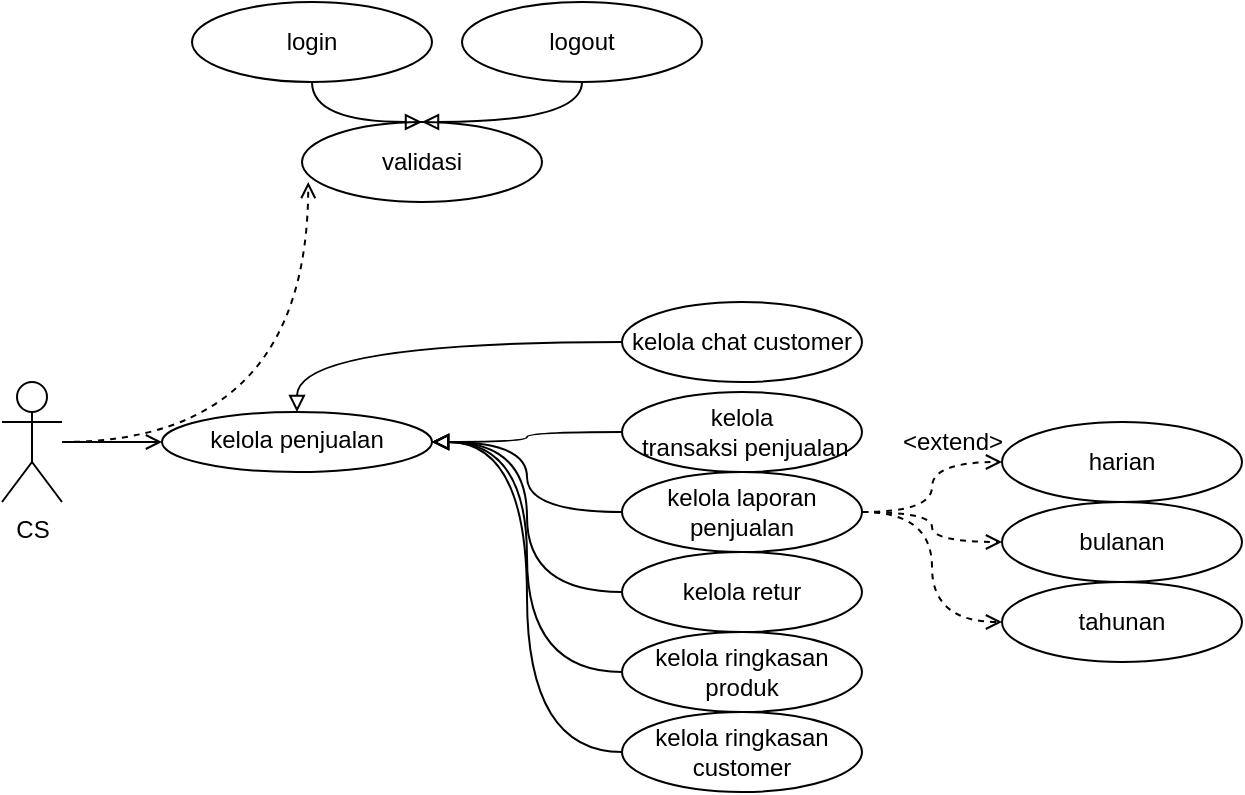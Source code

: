 <mxfile version="20.8.4" type="github" pages="2">
  <diagram id="A3rDUd78-nlU2u0nx2cw" name="usecase">
    <mxGraphModel dx="1156" dy="630" grid="1" gridSize="10" guides="1" tooltips="1" connect="1" arrows="1" fold="1" page="1" pageScale="1" pageWidth="850" pageHeight="1100" math="0" shadow="0">
      <root>
        <mxCell id="0" />
        <mxCell id="1" parent="0" />
        <mxCell id="8T4wW3tamdMGNqBaI0kV-3" value="" style="rounded=0;orthogonalLoop=1;jettySize=auto;html=1;endArrow=open;endFill=0;edgeStyle=orthogonalEdgeStyle;curved=1;" edge="1" parent="1" source="8T4wW3tamdMGNqBaI0kV-1" target="8T4wW3tamdMGNqBaI0kV-2">
          <mxGeometry relative="1" as="geometry" />
        </mxCell>
        <mxCell id="8T4wW3tamdMGNqBaI0kV-26" style="edgeStyle=orthogonalEdgeStyle;curved=1;rounded=0;orthogonalLoop=1;jettySize=auto;html=1;entryX=0.026;entryY=0.75;entryDx=0;entryDy=0;entryPerimeter=0;dashed=1;endArrow=open;endFill=0;" edge="1" parent="1" source="8T4wW3tamdMGNqBaI0kV-1" target="8T4wW3tamdMGNqBaI0kV-25">
          <mxGeometry relative="1" as="geometry" />
        </mxCell>
        <mxCell id="8T4wW3tamdMGNqBaI0kV-1" value="CS&lt;br&gt;" style="shape=umlActor;verticalLabelPosition=bottom;verticalAlign=top;html=1;outlineConnect=0;" vertex="1" parent="1">
          <mxGeometry x="50" y="220" width="30" height="60" as="geometry" />
        </mxCell>
        <mxCell id="8T4wW3tamdMGNqBaI0kV-2" value="kelola penjualan&lt;br&gt;" style="ellipse;whiteSpace=wrap;html=1;verticalAlign=top;" vertex="1" parent="1">
          <mxGeometry x="130" y="235" width="135" height="30" as="geometry" />
        </mxCell>
        <mxCell id="8T4wW3tamdMGNqBaI0kV-5" value="" style="rounded=0;orthogonalLoop=1;jettySize=auto;html=1;endArrow=block;endFill=0;edgeStyle=orthogonalEdgeStyle;curved=1;" edge="1" parent="1" source="8T4wW3tamdMGNqBaI0kV-4" target="8T4wW3tamdMGNqBaI0kV-2">
          <mxGeometry relative="1" as="geometry" />
        </mxCell>
        <mxCell id="8T4wW3tamdMGNqBaI0kV-4" value="kelola chat customer" style="ellipse;whiteSpace=wrap;html=1;" vertex="1" parent="1">
          <mxGeometry x="360" y="180" width="120" height="40" as="geometry" />
        </mxCell>
        <mxCell id="8T4wW3tamdMGNqBaI0kV-7" style="rounded=0;orthogonalLoop=1;jettySize=auto;html=1;endArrow=block;endFill=0;edgeStyle=orthogonalEdgeStyle;curved=1;" edge="1" parent="1" source="8T4wW3tamdMGNqBaI0kV-6" target="8T4wW3tamdMGNqBaI0kV-2">
          <mxGeometry relative="1" as="geometry" />
        </mxCell>
        <mxCell id="8T4wW3tamdMGNqBaI0kV-6" value="kelola&lt;br&gt;&amp;nbsp;transaksi penjualan" style="ellipse;whiteSpace=wrap;html=1;" vertex="1" parent="1">
          <mxGeometry x="360" y="225" width="120" height="40" as="geometry" />
        </mxCell>
        <mxCell id="8T4wW3tamdMGNqBaI0kV-9" style="rounded=0;orthogonalLoop=1;jettySize=auto;html=1;entryX=1;entryY=0.5;entryDx=0;entryDy=0;endArrow=block;endFill=0;edgeStyle=orthogonalEdgeStyle;curved=1;" edge="1" parent="1" source="8T4wW3tamdMGNqBaI0kV-8" target="8T4wW3tamdMGNqBaI0kV-2">
          <mxGeometry relative="1" as="geometry" />
        </mxCell>
        <mxCell id="8T4wW3tamdMGNqBaI0kV-17" value="" style="rounded=0;orthogonalLoop=1;jettySize=auto;html=1;endArrow=open;endFill=0;dashed=1;edgeStyle=orthogonalEdgeStyle;curved=1;" edge="1" parent="1" source="8T4wW3tamdMGNqBaI0kV-8" target="8T4wW3tamdMGNqBaI0kV-16">
          <mxGeometry relative="1" as="geometry" />
        </mxCell>
        <mxCell id="8T4wW3tamdMGNqBaI0kV-21" style="rounded=0;orthogonalLoop=1;jettySize=auto;html=1;dashed=1;endArrow=open;endFill=0;edgeStyle=orthogonalEdgeStyle;curved=1;" edge="1" parent="1" source="8T4wW3tamdMGNqBaI0kV-8" target="8T4wW3tamdMGNqBaI0kV-18">
          <mxGeometry relative="1" as="geometry" />
        </mxCell>
        <mxCell id="8T4wW3tamdMGNqBaI0kV-22" style="rounded=0;orthogonalLoop=1;jettySize=auto;html=1;entryX=0;entryY=0.5;entryDx=0;entryDy=0;dashed=1;endArrow=open;endFill=0;edgeStyle=orthogonalEdgeStyle;curved=1;" edge="1" parent="1" source="8T4wW3tamdMGNqBaI0kV-8" target="8T4wW3tamdMGNqBaI0kV-19">
          <mxGeometry relative="1" as="geometry" />
        </mxCell>
        <mxCell id="8T4wW3tamdMGNqBaI0kV-8" value="kelola laporan penjualan" style="ellipse;whiteSpace=wrap;html=1;" vertex="1" parent="1">
          <mxGeometry x="360" y="265" width="120" height="40" as="geometry" />
        </mxCell>
        <mxCell id="8T4wW3tamdMGNqBaI0kV-11" style="rounded=0;orthogonalLoop=1;jettySize=auto;html=1;entryX=1;entryY=0.5;entryDx=0;entryDy=0;endArrow=block;endFill=0;edgeStyle=orthogonalEdgeStyle;curved=1;" edge="1" parent="1" source="8T4wW3tamdMGNqBaI0kV-10" target="8T4wW3tamdMGNqBaI0kV-2">
          <mxGeometry relative="1" as="geometry" />
        </mxCell>
        <mxCell id="8T4wW3tamdMGNqBaI0kV-10" value="kelola retur" style="ellipse;whiteSpace=wrap;html=1;" vertex="1" parent="1">
          <mxGeometry x="360" y="305" width="120" height="40" as="geometry" />
        </mxCell>
        <mxCell id="8T4wW3tamdMGNqBaI0kV-14" style="rounded=0;orthogonalLoop=1;jettySize=auto;html=1;entryX=1;entryY=0.5;entryDx=0;entryDy=0;endArrow=block;endFill=0;edgeStyle=orthogonalEdgeStyle;curved=1;" edge="1" parent="1" source="8T4wW3tamdMGNqBaI0kV-12" target="8T4wW3tamdMGNqBaI0kV-2">
          <mxGeometry relative="1" as="geometry" />
        </mxCell>
        <mxCell id="8T4wW3tamdMGNqBaI0kV-12" value="kelola ringkasan produk" style="ellipse;whiteSpace=wrap;html=1;" vertex="1" parent="1">
          <mxGeometry x="360" y="345" width="120" height="40" as="geometry" />
        </mxCell>
        <mxCell id="8T4wW3tamdMGNqBaI0kV-15" style="rounded=0;orthogonalLoop=1;jettySize=auto;html=1;entryX=1;entryY=0.5;entryDx=0;entryDy=0;endArrow=block;endFill=0;edgeStyle=orthogonalEdgeStyle;curved=1;" edge="1" parent="1" source="8T4wW3tamdMGNqBaI0kV-13" target="8T4wW3tamdMGNqBaI0kV-2">
          <mxGeometry relative="1" as="geometry" />
        </mxCell>
        <mxCell id="8T4wW3tamdMGNqBaI0kV-13" value="kelola ringkasan customer" style="ellipse;whiteSpace=wrap;html=1;" vertex="1" parent="1">
          <mxGeometry x="360" y="385" width="120" height="40" as="geometry" />
        </mxCell>
        <mxCell id="8T4wW3tamdMGNqBaI0kV-16" value="harian" style="ellipse;whiteSpace=wrap;html=1;" vertex="1" parent="1">
          <mxGeometry x="550" y="240" width="120" height="40" as="geometry" />
        </mxCell>
        <mxCell id="8T4wW3tamdMGNqBaI0kV-18" value="bulanan&lt;br&gt;" style="ellipse;whiteSpace=wrap;html=1;" vertex="1" parent="1">
          <mxGeometry x="550" y="280" width="120" height="40" as="geometry" />
        </mxCell>
        <mxCell id="8T4wW3tamdMGNqBaI0kV-19" value="tahunan" style="ellipse;whiteSpace=wrap;html=1;" vertex="1" parent="1">
          <mxGeometry x="550" y="320" width="120" height="40" as="geometry" />
        </mxCell>
        <mxCell id="8T4wW3tamdMGNqBaI0kV-23" value="&amp;lt;extend&amp;gt;" style="text;html=1;align=center;verticalAlign=middle;resizable=0;points=[];autosize=1;strokeColor=none;fillColor=none;" vertex="1" parent="1">
          <mxGeometry x="490" y="235" width="70" height="30" as="geometry" />
        </mxCell>
        <mxCell id="8T4wW3tamdMGNqBaI0kV-25" value="validasi&lt;br&gt;" style="ellipse;whiteSpace=wrap;html=1;" vertex="1" parent="1">
          <mxGeometry x="200" y="90" width="120" height="40" as="geometry" />
        </mxCell>
        <mxCell id="8T4wW3tamdMGNqBaI0kV-28" style="edgeStyle=orthogonalEdgeStyle;curved=1;rounded=0;orthogonalLoop=1;jettySize=auto;html=1;endArrow=block;endFill=0;" edge="1" parent="1" source="8T4wW3tamdMGNqBaI0kV-27" target="8T4wW3tamdMGNqBaI0kV-25">
          <mxGeometry relative="1" as="geometry" />
        </mxCell>
        <mxCell id="8T4wW3tamdMGNqBaI0kV-27" value="login" style="ellipse;whiteSpace=wrap;html=1;" vertex="1" parent="1">
          <mxGeometry x="145" y="30" width="120" height="40" as="geometry" />
        </mxCell>
        <mxCell id="8T4wW3tamdMGNqBaI0kV-30" style="edgeStyle=orthogonalEdgeStyle;curved=1;rounded=0;orthogonalLoop=1;jettySize=auto;html=1;endArrow=block;endFill=0;" edge="1" parent="1" source="8T4wW3tamdMGNqBaI0kV-29" target="8T4wW3tamdMGNqBaI0kV-25">
          <mxGeometry relative="1" as="geometry" />
        </mxCell>
        <mxCell id="8T4wW3tamdMGNqBaI0kV-29" value="logout" style="ellipse;whiteSpace=wrap;html=1;" vertex="1" parent="1">
          <mxGeometry x="280" y="30" width="120" height="40" as="geometry" />
        </mxCell>
      </root>
    </mxGraphModel>
  </diagram>
  <diagram id="7E_H5B5Odp3gUiGgyGy7" name="A. login-logout">
    <mxGraphModel dx="957" dy="521" grid="1" gridSize="10" guides="1" tooltips="1" connect="1" arrows="1" fold="1" page="1" pageScale="1" pageWidth="850" pageHeight="1100" math="0" shadow="0">
      <root>
        <mxCell id="0" />
        <mxCell id="1" parent="0" />
        <mxCell id="p4aocTgsK0QW5nm_hIlT-1" value="user/admin&lt;br&gt;" style="swimlane;whiteSpace=wrap;html=1;" vertex="1" parent="1">
          <mxGeometry x="30" y="160" width="150" height="450" as="geometry" />
        </mxCell>
        <mxCell id="p4aocTgsK0QW5nm_hIlT-3" value="" style="ellipse;html=1;shape=startState;fillColor=#000000;strokeColor=#ff0000;" vertex="1" parent="p4aocTgsK0QW5nm_hIlT-1">
          <mxGeometry x="60" y="45" width="30" height="30" as="geometry" />
        </mxCell>
        <mxCell id="p4aocTgsK0QW5nm_hIlT-6" value="input username/password" style="rounded=1;whiteSpace=wrap;html=1;" vertex="1" parent="p4aocTgsK0QW5nm_hIlT-1">
          <mxGeometry x="15" y="100" width="125" height="35" as="geometry" />
        </mxCell>
        <mxCell id="p4aocTgsK0QW5nm_hIlT-17" value="" style="ellipse;html=1;shape=endState;fillColor=#000000;strokeColor=#ff0000;" vertex="1" parent="p4aocTgsK0QW5nm_hIlT-1">
          <mxGeometry x="62.5" y="332.5" width="30" height="30" as="geometry" />
        </mxCell>
        <mxCell id="p4aocTgsK0QW5nm_hIlT-19" value="start" style="text;html=1;align=center;verticalAlign=middle;resizable=0;points=[];autosize=1;strokeColor=none;fillColor=none;" vertex="1" parent="p4aocTgsK0QW5nm_hIlT-1">
          <mxGeometry x="10" y="45" width="50" height="30" as="geometry" />
        </mxCell>
        <mxCell id="p4aocTgsK0QW5nm_hIlT-20" value="end" style="text;html=1;align=center;verticalAlign=middle;resizable=0;points=[];autosize=1;strokeColor=none;fillColor=none;" vertex="1" parent="p4aocTgsK0QW5nm_hIlT-1">
          <mxGeometry x="15" y="330" width="40" height="30" as="geometry" />
        </mxCell>
        <mxCell id="p4aocTgsK0QW5nm_hIlT-2" value="sistem&lt;br&gt;" style="swimlane;whiteSpace=wrap;html=1;" vertex="1" parent="1">
          <mxGeometry x="180" y="160" width="180" height="450" as="geometry">
            <mxRectangle x="180" y="160" width="80" height="30" as="alternateBounds" />
          </mxGeometry>
        </mxCell>
        <mxCell id="p4aocTgsK0QW5nm_hIlT-5" value="display form login" style="rounded=1;whiteSpace=wrap;html=1;" vertex="1" parent="p4aocTgsK0QW5nm_hIlT-2">
          <mxGeometry x="15" y="40" width="120" height="40" as="geometry" />
        </mxCell>
        <mxCell id="p4aocTgsK0QW5nm_hIlT-11" style="edgeStyle=orthogonalEdgeStyle;rounded=0;orthogonalLoop=1;jettySize=auto;html=1;endArrow=block;endFill=1;" edge="1" parent="p4aocTgsK0QW5nm_hIlT-2" source="p4aocTgsK0QW5nm_hIlT-8" target="p4aocTgsK0QW5nm_hIlT-10">
          <mxGeometry relative="1" as="geometry" />
        </mxCell>
        <mxCell id="p4aocTgsK0QW5nm_hIlT-14" style="edgeStyle=orthogonalEdgeStyle;rounded=0;orthogonalLoop=1;jettySize=auto;html=1;entryX=0.5;entryY=0;entryDx=0;entryDy=0;endArrow=block;endFill=1;" edge="1" parent="p4aocTgsK0QW5nm_hIlT-2" source="p4aocTgsK0QW5nm_hIlT-8" target="p4aocTgsK0QW5nm_hIlT-13">
          <mxGeometry relative="1" as="geometry" />
        </mxCell>
        <mxCell id="p4aocTgsK0QW5nm_hIlT-8" value="autentikasi user" style="rhombus;whiteSpace=wrap;html=1;" vertex="1" parent="p4aocTgsK0QW5nm_hIlT-2">
          <mxGeometry x="47.5" y="190" width="55" height="55" as="geometry" />
        </mxCell>
        <mxCell id="p4aocTgsK0QW5nm_hIlT-12" style="edgeStyle=orthogonalEdgeStyle;rounded=0;orthogonalLoop=1;jettySize=auto;html=1;entryX=0.5;entryY=1;entryDx=0;entryDy=0;endArrow=block;endFill=1;" edge="1" parent="p4aocTgsK0QW5nm_hIlT-2" source="p4aocTgsK0QW5nm_hIlT-10" target="p4aocTgsK0QW5nm_hIlT-5">
          <mxGeometry relative="1" as="geometry" />
        </mxCell>
        <mxCell id="p4aocTgsK0QW5nm_hIlT-10" value="display pesan kesalahan" style="rounded=1;whiteSpace=wrap;html=1;" vertex="1" parent="p4aocTgsK0QW5nm_hIlT-2">
          <mxGeometry x="15" y="130" width="120" height="40" as="geometry" />
        </mxCell>
        <mxCell id="p4aocTgsK0QW5nm_hIlT-16" style="edgeStyle=orthogonalEdgeStyle;rounded=0;orthogonalLoop=1;jettySize=auto;html=1;entryX=0.5;entryY=0;entryDx=0;entryDy=0;endArrow=block;endFill=1;" edge="1" parent="p4aocTgsK0QW5nm_hIlT-2" source="p4aocTgsK0QW5nm_hIlT-13" target="p4aocTgsK0QW5nm_hIlT-15">
          <mxGeometry relative="1" as="geometry" />
        </mxCell>
        <mxCell id="p4aocTgsK0QW5nm_hIlT-13" value="display menu utama" style="rounded=1;whiteSpace=wrap;html=1;" vertex="1" parent="p4aocTgsK0QW5nm_hIlT-2">
          <mxGeometry x="15" y="260" width="120" height="40" as="geometry" />
        </mxCell>
        <mxCell id="p4aocTgsK0QW5nm_hIlT-22" style="edgeStyle=orthogonalEdgeStyle;rounded=0;orthogonalLoop=1;jettySize=auto;html=1;endArrow=block;endFill=1;" edge="1" parent="p4aocTgsK0QW5nm_hIlT-2" source="p4aocTgsK0QW5nm_hIlT-15" target="p4aocTgsK0QW5nm_hIlT-21">
          <mxGeometry relative="1" as="geometry" />
        </mxCell>
        <mxCell id="p4aocTgsK0QW5nm_hIlT-15" value="logout" style="rhombus;whiteSpace=wrap;html=1;" vertex="1" parent="p4aocTgsK0QW5nm_hIlT-2">
          <mxGeometry x="47.5" y="320" width="55" height="55" as="geometry" />
        </mxCell>
        <mxCell id="p4aocTgsK0QW5nm_hIlT-21" value="lanjutkan session" style="rounded=1;whiteSpace=wrap;html=1;" vertex="1" parent="p4aocTgsK0QW5nm_hIlT-2">
          <mxGeometry x="15" y="390" width="120" height="40" as="geometry" />
        </mxCell>
        <mxCell id="p4aocTgsK0QW5nm_hIlT-23" value="benar" style="text;html=1;align=center;verticalAlign=middle;resizable=0;points=[];autosize=1;strokeColor=none;fillColor=none;" vertex="1" parent="p4aocTgsK0QW5nm_hIlT-2">
          <mxGeometry x="80" y="240" width="50" height="30" as="geometry" />
        </mxCell>
        <mxCell id="p4aocTgsK0QW5nm_hIlT-24" value="salah" style="text;html=1;align=center;verticalAlign=middle;resizable=0;points=[];autosize=1;strokeColor=none;fillColor=none;" vertex="1" parent="p4aocTgsK0QW5nm_hIlT-2">
          <mxGeometry x="80" y="160" width="50" height="30" as="geometry" />
        </mxCell>
        <mxCell id="p4aocTgsK0QW5nm_hIlT-25" value="tidak" style="text;html=1;align=center;verticalAlign=middle;resizable=0;points=[];autosize=1;strokeColor=none;fillColor=none;" vertex="1" parent="p4aocTgsK0QW5nm_hIlT-2">
          <mxGeometry x="80" y="370" width="50" height="30" as="geometry" />
        </mxCell>
        <mxCell id="p4aocTgsK0QW5nm_hIlT-26" value="ya" style="text;html=1;align=center;verticalAlign=middle;resizable=0;points=[];autosize=1;strokeColor=none;fillColor=none;" vertex="1" parent="p4aocTgsK0QW5nm_hIlT-2">
          <mxGeometry x="15" y="320" width="40" height="30" as="geometry" />
        </mxCell>
        <mxCell id="p4aocTgsK0QW5nm_hIlT-4" value="" style="edgeStyle=orthogonalEdgeStyle;html=1;verticalAlign=bottom;endArrow=open;endSize=8;strokeColor=#ff0000;rounded=0;entryX=0;entryY=0.5;entryDx=0;entryDy=0;" edge="1" source="p4aocTgsK0QW5nm_hIlT-3" parent="1" target="p4aocTgsK0QW5nm_hIlT-5">
          <mxGeometry relative="1" as="geometry">
            <mxPoint x="95" y="290" as="targetPoint" />
          </mxGeometry>
        </mxCell>
        <mxCell id="p4aocTgsK0QW5nm_hIlT-7" style="edgeStyle=orthogonalEdgeStyle;rounded=0;orthogonalLoop=1;jettySize=auto;html=1;endArrow=block;endFill=1;entryX=1;entryY=0.5;entryDx=0;entryDy=0;" edge="1" parent="1" source="p4aocTgsK0QW5nm_hIlT-5" target="p4aocTgsK0QW5nm_hIlT-6">
          <mxGeometry relative="1" as="geometry">
            <mxPoint x="170" y="280" as="targetPoint" />
            <Array as="points">
              <mxPoint x="260" y="278" />
              <mxPoint x="190" y="278" />
            </Array>
          </mxGeometry>
        </mxCell>
        <mxCell id="p4aocTgsK0QW5nm_hIlT-9" style="edgeStyle=orthogonalEdgeStyle;rounded=0;orthogonalLoop=1;jettySize=auto;html=1;entryX=0;entryY=0.5;entryDx=0;entryDy=0;endArrow=block;endFill=1;" edge="1" parent="1" source="p4aocTgsK0QW5nm_hIlT-6" target="p4aocTgsK0QW5nm_hIlT-8">
          <mxGeometry relative="1" as="geometry">
            <Array as="points">
              <mxPoint x="108" y="378" />
              <mxPoint x="228" y="378" />
            </Array>
          </mxGeometry>
        </mxCell>
        <mxCell id="p4aocTgsK0QW5nm_hIlT-18" style="edgeStyle=orthogonalEdgeStyle;rounded=0;orthogonalLoop=1;jettySize=auto;html=1;endArrow=block;endFill=1;" edge="1" parent="1" source="p4aocTgsK0QW5nm_hIlT-15" target="p4aocTgsK0QW5nm_hIlT-17">
          <mxGeometry relative="1" as="geometry" />
        </mxCell>
      </root>
    </mxGraphModel>
  </diagram>
</mxfile>
